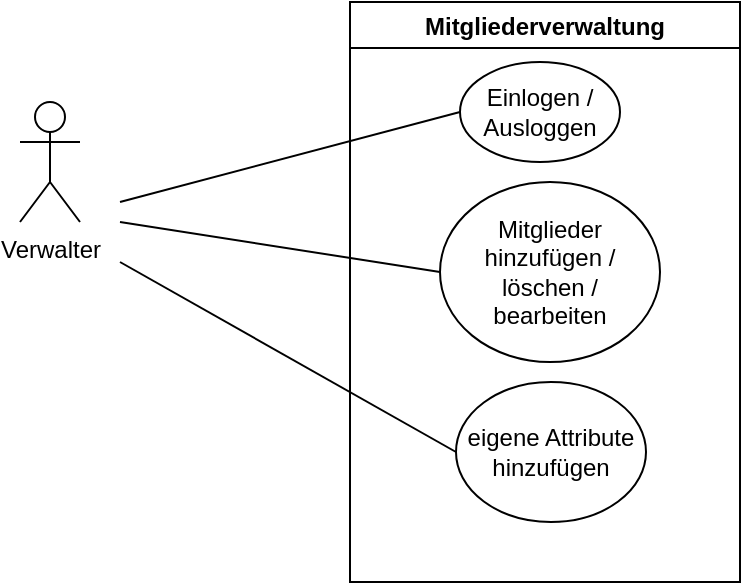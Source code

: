 <mxfile version="16.5.1" type="device"><diagram name="Page-1" id="c4acf3e9-155e-7222-9cf6-157b1a14988f"><mxGraphModel dx="1038" dy="641" grid="1" gridSize="10" guides="1" tooltips="1" connect="1" arrows="1" fold="1" page="1" pageScale="1" pageWidth="850" pageHeight="1100" background="none" math="0" shadow="0"><root><mxCell id="0"/><mxCell id="1" parent="0"/><mxCell id="vPs6SFTZhIdI9CpPJ0qx-4" value="Verwalter" style="shape=umlActor;verticalLabelPosition=bottom;verticalAlign=top;html=1;outlineConnect=0;" parent="1" vertex="1"><mxGeometry x="160" y="280" width="30" height="60" as="geometry"/></mxCell><mxCell id="deXsf622WIaFTG4yjtJd-3" value="Mitgliederverwaltung" style="swimlane;" parent="1" vertex="1"><mxGeometry x="325" y="230" width="195" height="290" as="geometry"/></mxCell><mxCell id="deXsf622WIaFTG4yjtJd-1" value="Einlogen / Ausloggen" style="ellipse;whiteSpace=wrap;html=1;" parent="deXsf622WIaFTG4yjtJd-3" vertex="1"><mxGeometry x="55" y="30" width="80" height="50" as="geometry"/></mxCell><mxCell id="deXsf622WIaFTG4yjtJd-2" value="&lt;span&gt;Mitglieder hinzufügen / löschen / bearbeiten&lt;/span&gt;" style="ellipse;whiteSpace=wrap;html=1;" parent="deXsf622WIaFTG4yjtJd-3" vertex="1"><mxGeometry x="45" y="90" width="110" height="90" as="geometry"/></mxCell><mxCell id="deXsf622WIaFTG4yjtJd-8" value="eigene Attribute hinzufügen" style="ellipse;whiteSpace=wrap;html=1;" parent="deXsf622WIaFTG4yjtJd-3" vertex="1"><mxGeometry x="53" y="190" width="95" height="70" as="geometry"/></mxCell><mxCell id="deXsf622WIaFTG4yjtJd-9" value="" style="endArrow=none;html=1;rounded=0;entryX=0;entryY=0.5;entryDx=0;entryDy=0;" parent="1" target="deXsf622WIaFTG4yjtJd-1" edge="1"><mxGeometry width="50" height="50" relative="1" as="geometry"><mxPoint x="210" y="330" as="sourcePoint"/><mxPoint x="370" y="290" as="targetPoint"/></mxGeometry></mxCell><mxCell id="deXsf622WIaFTG4yjtJd-10" value="" style="endArrow=none;html=1;rounded=0;entryX=0;entryY=0.5;entryDx=0;entryDy=0;" parent="1" target="deXsf622WIaFTG4yjtJd-2" edge="1"><mxGeometry width="50" height="50" relative="1" as="geometry"><mxPoint x="210" y="340" as="sourcePoint"/><mxPoint x="380" y="300" as="targetPoint"/></mxGeometry></mxCell><mxCell id="deXsf622WIaFTG4yjtJd-11" value="" style="endArrow=none;html=1;rounded=0;entryX=0;entryY=0.5;entryDx=0;entryDy=0;" parent="1" target="deXsf622WIaFTG4yjtJd-8" edge="1"><mxGeometry width="50" height="50" relative="1" as="geometry"><mxPoint x="210" y="360" as="sourcePoint"/><mxPoint x="380" y="375" as="targetPoint"/></mxGeometry></mxCell></root></mxGraphModel></diagram></mxfile>